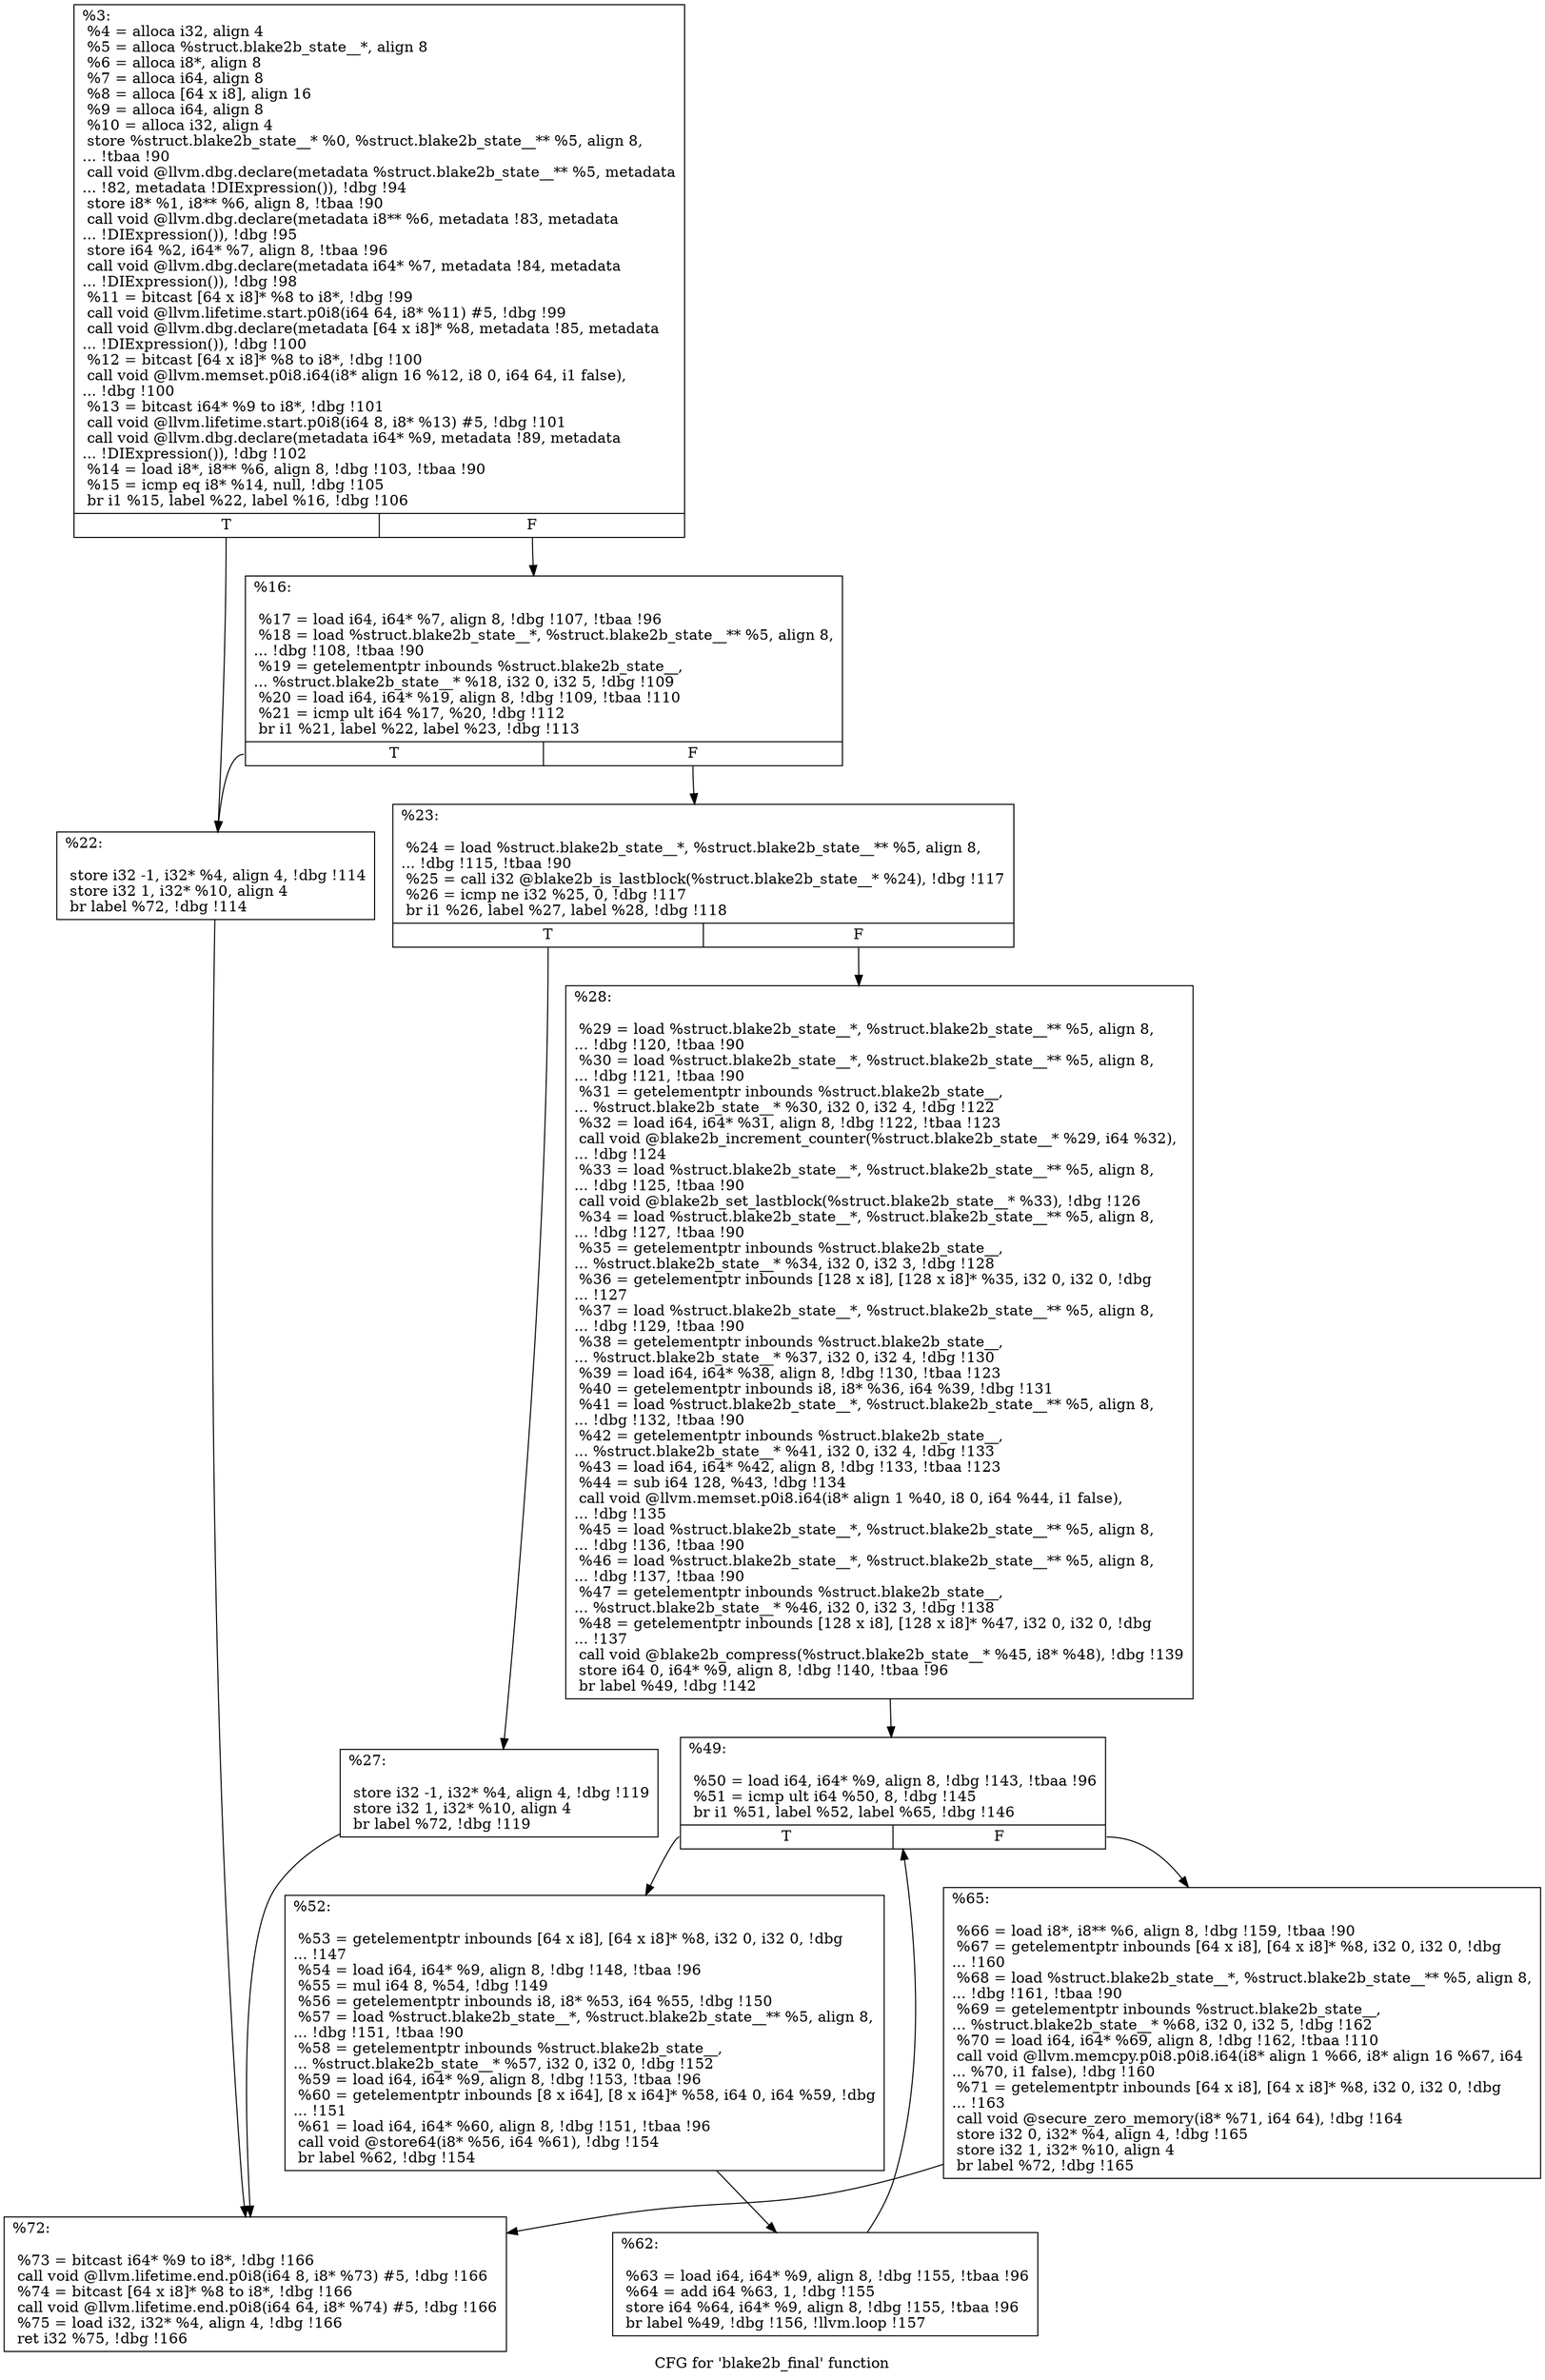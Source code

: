 digraph "CFG for 'blake2b_final' function" {
	label="CFG for 'blake2b_final' function";

	Node0x1c45040 [shape=record,label="{%3:\l  %4 = alloca i32, align 4\l  %5 = alloca %struct.blake2b_state__*, align 8\l  %6 = alloca i8*, align 8\l  %7 = alloca i64, align 8\l  %8 = alloca [64 x i8], align 16\l  %9 = alloca i64, align 8\l  %10 = alloca i32, align 4\l  store %struct.blake2b_state__* %0, %struct.blake2b_state__** %5, align 8,\l... !tbaa !90\l  call void @llvm.dbg.declare(metadata %struct.blake2b_state__** %5, metadata\l... !82, metadata !DIExpression()), !dbg !94\l  store i8* %1, i8** %6, align 8, !tbaa !90\l  call void @llvm.dbg.declare(metadata i8** %6, metadata !83, metadata\l... !DIExpression()), !dbg !95\l  store i64 %2, i64* %7, align 8, !tbaa !96\l  call void @llvm.dbg.declare(metadata i64* %7, metadata !84, metadata\l... !DIExpression()), !dbg !98\l  %11 = bitcast [64 x i8]* %8 to i8*, !dbg !99\l  call void @llvm.lifetime.start.p0i8(i64 64, i8* %11) #5, !dbg !99\l  call void @llvm.dbg.declare(metadata [64 x i8]* %8, metadata !85, metadata\l... !DIExpression()), !dbg !100\l  %12 = bitcast [64 x i8]* %8 to i8*, !dbg !100\l  call void @llvm.memset.p0i8.i64(i8* align 16 %12, i8 0, i64 64, i1 false),\l... !dbg !100\l  %13 = bitcast i64* %9 to i8*, !dbg !101\l  call void @llvm.lifetime.start.p0i8(i64 8, i8* %13) #5, !dbg !101\l  call void @llvm.dbg.declare(metadata i64* %9, metadata !89, metadata\l... !DIExpression()), !dbg !102\l  %14 = load i8*, i8** %6, align 8, !dbg !103, !tbaa !90\l  %15 = icmp eq i8* %14, null, !dbg !105\l  br i1 %15, label %22, label %16, !dbg !106\l|{<s0>T|<s1>F}}"];
	Node0x1c45040:s0 -> Node0x1c3dde0;
	Node0x1c45040:s1 -> Node0x1c3dd90;
	Node0x1c3dd90 [shape=record,label="{%16:\l\l  %17 = load i64, i64* %7, align 8, !dbg !107, !tbaa !96\l  %18 = load %struct.blake2b_state__*, %struct.blake2b_state__** %5, align 8,\l... !dbg !108, !tbaa !90\l  %19 = getelementptr inbounds %struct.blake2b_state__,\l... %struct.blake2b_state__* %18, i32 0, i32 5, !dbg !109\l  %20 = load i64, i64* %19, align 8, !dbg !109, !tbaa !110\l  %21 = icmp ult i64 %17, %20, !dbg !112\l  br i1 %21, label %22, label %23, !dbg !113\l|{<s0>T|<s1>F}}"];
	Node0x1c3dd90:s0 -> Node0x1c3dde0;
	Node0x1c3dd90:s1 -> Node0x1c3de30;
	Node0x1c3dde0 [shape=record,label="{%22:\l\l  store i32 -1, i32* %4, align 4, !dbg !114\l  store i32 1, i32* %10, align 4\l  br label %72, !dbg !114\l}"];
	Node0x1c3dde0 -> Node0x1c3e060;
	Node0x1c3de30 [shape=record,label="{%23:\l\l  %24 = load %struct.blake2b_state__*, %struct.blake2b_state__** %5, align 8,\l... !dbg !115, !tbaa !90\l  %25 = call i32 @blake2b_is_lastblock(%struct.blake2b_state__* %24), !dbg !117\l  %26 = icmp ne i32 %25, 0, !dbg !117\l  br i1 %26, label %27, label %28, !dbg !118\l|{<s0>T|<s1>F}}"];
	Node0x1c3de30:s0 -> Node0x1c3de80;
	Node0x1c3de30:s1 -> Node0x1c3ded0;
	Node0x1c3de80 [shape=record,label="{%27:\l\l  store i32 -1, i32* %4, align 4, !dbg !119\l  store i32 1, i32* %10, align 4\l  br label %72, !dbg !119\l}"];
	Node0x1c3de80 -> Node0x1c3e060;
	Node0x1c3ded0 [shape=record,label="{%28:\l\l  %29 = load %struct.blake2b_state__*, %struct.blake2b_state__** %5, align 8,\l... !dbg !120, !tbaa !90\l  %30 = load %struct.blake2b_state__*, %struct.blake2b_state__** %5, align 8,\l... !dbg !121, !tbaa !90\l  %31 = getelementptr inbounds %struct.blake2b_state__,\l... %struct.blake2b_state__* %30, i32 0, i32 4, !dbg !122\l  %32 = load i64, i64* %31, align 8, !dbg !122, !tbaa !123\l  call void @blake2b_increment_counter(%struct.blake2b_state__* %29, i64 %32),\l... !dbg !124\l  %33 = load %struct.blake2b_state__*, %struct.blake2b_state__** %5, align 8,\l... !dbg !125, !tbaa !90\l  call void @blake2b_set_lastblock(%struct.blake2b_state__* %33), !dbg !126\l  %34 = load %struct.blake2b_state__*, %struct.blake2b_state__** %5, align 8,\l... !dbg !127, !tbaa !90\l  %35 = getelementptr inbounds %struct.blake2b_state__,\l... %struct.blake2b_state__* %34, i32 0, i32 3, !dbg !128\l  %36 = getelementptr inbounds [128 x i8], [128 x i8]* %35, i32 0, i32 0, !dbg\l... !127\l  %37 = load %struct.blake2b_state__*, %struct.blake2b_state__** %5, align 8,\l... !dbg !129, !tbaa !90\l  %38 = getelementptr inbounds %struct.blake2b_state__,\l... %struct.blake2b_state__* %37, i32 0, i32 4, !dbg !130\l  %39 = load i64, i64* %38, align 8, !dbg !130, !tbaa !123\l  %40 = getelementptr inbounds i8, i8* %36, i64 %39, !dbg !131\l  %41 = load %struct.blake2b_state__*, %struct.blake2b_state__** %5, align 8,\l... !dbg !132, !tbaa !90\l  %42 = getelementptr inbounds %struct.blake2b_state__,\l... %struct.blake2b_state__* %41, i32 0, i32 4, !dbg !133\l  %43 = load i64, i64* %42, align 8, !dbg !133, !tbaa !123\l  %44 = sub i64 128, %43, !dbg !134\l  call void @llvm.memset.p0i8.i64(i8* align 1 %40, i8 0, i64 %44, i1 false),\l... !dbg !135\l  %45 = load %struct.blake2b_state__*, %struct.blake2b_state__** %5, align 8,\l... !dbg !136, !tbaa !90\l  %46 = load %struct.blake2b_state__*, %struct.blake2b_state__** %5, align 8,\l... !dbg !137, !tbaa !90\l  %47 = getelementptr inbounds %struct.blake2b_state__,\l... %struct.blake2b_state__* %46, i32 0, i32 3, !dbg !138\l  %48 = getelementptr inbounds [128 x i8], [128 x i8]* %47, i32 0, i32 0, !dbg\l... !137\l  call void @blake2b_compress(%struct.blake2b_state__* %45, i8* %48), !dbg !139\l  store i64 0, i64* %9, align 8, !dbg !140, !tbaa !96\l  br label %49, !dbg !142\l}"];
	Node0x1c3ded0 -> Node0x1c3df20;
	Node0x1c3df20 [shape=record,label="{%49:\l\l  %50 = load i64, i64* %9, align 8, !dbg !143, !tbaa !96\l  %51 = icmp ult i64 %50, 8, !dbg !145\l  br i1 %51, label %52, label %65, !dbg !146\l|{<s0>T|<s1>F}}"];
	Node0x1c3df20:s0 -> Node0x1c3df70;
	Node0x1c3df20:s1 -> Node0x1c3e010;
	Node0x1c3df70 [shape=record,label="{%52:\l\l  %53 = getelementptr inbounds [64 x i8], [64 x i8]* %8, i32 0, i32 0, !dbg\l... !147\l  %54 = load i64, i64* %9, align 8, !dbg !148, !tbaa !96\l  %55 = mul i64 8, %54, !dbg !149\l  %56 = getelementptr inbounds i8, i8* %53, i64 %55, !dbg !150\l  %57 = load %struct.blake2b_state__*, %struct.blake2b_state__** %5, align 8,\l... !dbg !151, !tbaa !90\l  %58 = getelementptr inbounds %struct.blake2b_state__,\l... %struct.blake2b_state__* %57, i32 0, i32 0, !dbg !152\l  %59 = load i64, i64* %9, align 8, !dbg !153, !tbaa !96\l  %60 = getelementptr inbounds [8 x i64], [8 x i64]* %58, i64 0, i64 %59, !dbg\l... !151\l  %61 = load i64, i64* %60, align 8, !dbg !151, !tbaa !96\l  call void @store64(i8* %56, i64 %61), !dbg !154\l  br label %62, !dbg !154\l}"];
	Node0x1c3df70 -> Node0x1c3dfc0;
	Node0x1c3dfc0 [shape=record,label="{%62:\l\l  %63 = load i64, i64* %9, align 8, !dbg !155, !tbaa !96\l  %64 = add i64 %63, 1, !dbg !155\l  store i64 %64, i64* %9, align 8, !dbg !155, !tbaa !96\l  br label %49, !dbg !156, !llvm.loop !157\l}"];
	Node0x1c3dfc0 -> Node0x1c3df20;
	Node0x1c3e010 [shape=record,label="{%65:\l\l  %66 = load i8*, i8** %6, align 8, !dbg !159, !tbaa !90\l  %67 = getelementptr inbounds [64 x i8], [64 x i8]* %8, i32 0, i32 0, !dbg\l... !160\l  %68 = load %struct.blake2b_state__*, %struct.blake2b_state__** %5, align 8,\l... !dbg !161, !tbaa !90\l  %69 = getelementptr inbounds %struct.blake2b_state__,\l... %struct.blake2b_state__* %68, i32 0, i32 5, !dbg !162\l  %70 = load i64, i64* %69, align 8, !dbg !162, !tbaa !110\l  call void @llvm.memcpy.p0i8.p0i8.i64(i8* align 1 %66, i8* align 16 %67, i64\l... %70, i1 false), !dbg !160\l  %71 = getelementptr inbounds [64 x i8], [64 x i8]* %8, i32 0, i32 0, !dbg\l... !163\l  call void @secure_zero_memory(i8* %71, i64 64), !dbg !164\l  store i32 0, i32* %4, align 4, !dbg !165\l  store i32 1, i32* %10, align 4\l  br label %72, !dbg !165\l}"];
	Node0x1c3e010 -> Node0x1c3e060;
	Node0x1c3e060 [shape=record,label="{%72:\l\l  %73 = bitcast i64* %9 to i8*, !dbg !166\l  call void @llvm.lifetime.end.p0i8(i64 8, i8* %73) #5, !dbg !166\l  %74 = bitcast [64 x i8]* %8 to i8*, !dbg !166\l  call void @llvm.lifetime.end.p0i8(i64 64, i8* %74) #5, !dbg !166\l  %75 = load i32, i32* %4, align 4, !dbg !166\l  ret i32 %75, !dbg !166\l}"];
}

